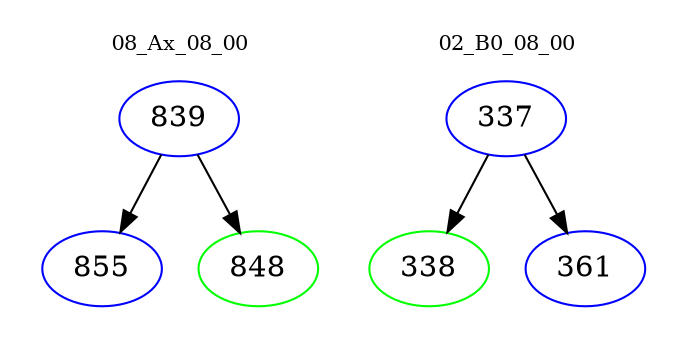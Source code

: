 digraph{
subgraph cluster_0 {
color = white
label = "08_Ax_08_00";
fontsize=10;
T0_839 [label="839", color="blue"]
T0_839 -> T0_855 [color="black"]
T0_855 [label="855", color="blue"]
T0_839 -> T0_848 [color="black"]
T0_848 [label="848", color="green"]
}
subgraph cluster_1 {
color = white
label = "02_B0_08_00";
fontsize=10;
T1_337 [label="337", color="blue"]
T1_337 -> T1_338 [color="black"]
T1_338 [label="338", color="green"]
T1_337 -> T1_361 [color="black"]
T1_361 [label="361", color="blue"]
}
}
